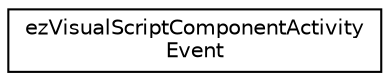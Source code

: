 digraph "Graphical Class Hierarchy"
{
 // LATEX_PDF_SIZE
  edge [fontname="Helvetica",fontsize="10",labelfontname="Helvetica",labelfontsize="10"];
  node [fontname="Helvetica",fontsize="10",shape=record];
  rankdir="LR";
  Node0 [label="ezVisualScriptComponentActivity\lEvent",height=0.2,width=0.4,color="black", fillcolor="white", style="filled",URL="$d3/d80/structez_visual_script_component_activity_event.htm",tooltip=" "];
}
